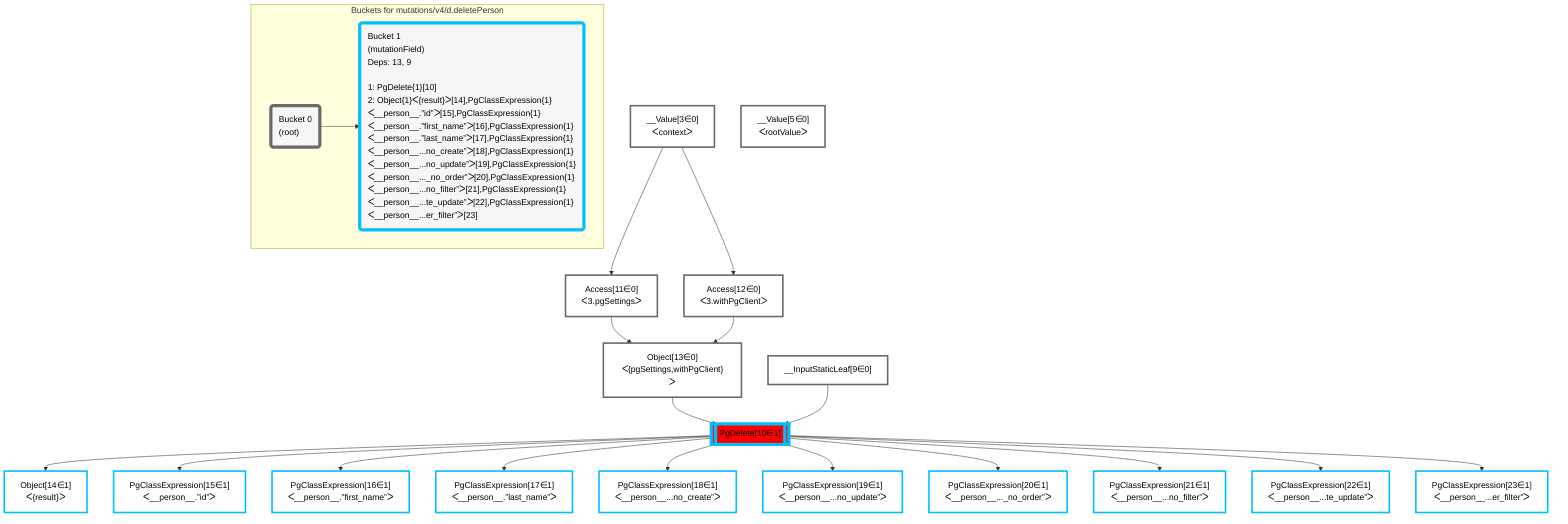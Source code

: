 graph TD
    classDef path fill:#eee,stroke:#000,color:#000
    classDef plan fill:#fff,stroke-width:3px,color:#000
    classDef itemplan fill:#fff,stroke-width:6px,color:#000
    classDef sideeffectplan fill:#f00,stroke-width:6px,color:#000
    classDef bucket fill:#f6f6f6,color:#000,stroke-width:6px,text-align:left


    %% define steps
    __Value3["__Value[3∈0]<br />ᐸcontextᐳ"]:::plan
    __Value5["__Value[5∈0]<br />ᐸrootValueᐳ"]:::plan
    __InputStaticLeaf9["__InputStaticLeaf[9∈0]"]:::plan
    Access11["Access[11∈0]<br />ᐸ3.pgSettingsᐳ"]:::plan
    Access12["Access[12∈0]<br />ᐸ3.withPgClientᐳ"]:::plan
    Object13["Object[13∈0]<br />ᐸ{pgSettings,withPgClient}ᐳ"]:::plan
    PgDelete10[["PgDelete[10∈1]"]]:::sideeffectplan
    Object14["Object[14∈1]<br />ᐸ{result}ᐳ"]:::plan
    PgClassExpression15["PgClassExpression[15∈1]<br />ᐸ__person__.”id”ᐳ"]:::plan
    PgClassExpression16["PgClassExpression[16∈1]<br />ᐸ__person__.”first_name”ᐳ"]:::plan
    PgClassExpression17["PgClassExpression[17∈1]<br />ᐸ__person__.”last_name”ᐳ"]:::plan
    PgClassExpression18["PgClassExpression[18∈1]<br />ᐸ__person__...no_create”ᐳ"]:::plan
    PgClassExpression19["PgClassExpression[19∈1]<br />ᐸ__person__...no_update”ᐳ"]:::plan
    PgClassExpression20["PgClassExpression[20∈1]<br />ᐸ__person__..._no_order”ᐳ"]:::plan
    PgClassExpression21["PgClassExpression[21∈1]<br />ᐸ__person__...no_filter”ᐳ"]:::plan
    PgClassExpression22["PgClassExpression[22∈1]<br />ᐸ__person__...te_update”ᐳ"]:::plan
    PgClassExpression23["PgClassExpression[23∈1]<br />ᐸ__person__...er_filter”ᐳ"]:::plan

    %% plan dependencies
    __Value3 --> Access11
    __Value3 --> Access12
    Access11 & Access12 --> Object13
    Object13 & __InputStaticLeaf9 --> PgDelete10
    PgDelete10 --> Object14
    PgDelete10 --> PgClassExpression15
    PgDelete10 --> PgClassExpression16
    PgDelete10 --> PgClassExpression17
    PgDelete10 --> PgClassExpression18
    PgDelete10 --> PgClassExpression19
    PgDelete10 --> PgClassExpression20
    PgDelete10 --> PgClassExpression21
    PgDelete10 --> PgClassExpression22
    PgDelete10 --> PgClassExpression23

    %% plan-to-path relationships

    subgraph "Buckets for mutations/v4/d.deletePerson"
    Bucket0("Bucket 0<br />(root)"):::bucket
    classDef bucket0 stroke:#696969
    class Bucket0,__Value3,__Value5,__InputStaticLeaf9,Access11,Access12,Object13 bucket0
    Bucket1("Bucket 1<br />(mutationField)<br />Deps: 13, 9<br /><br />1: PgDelete{1}[10]<br />2: Object{1}ᐸ{result}ᐳ[14],PgClassExpression{1}ᐸ__person__.”id”ᐳ[15],PgClassExpression{1}ᐸ__person__.”first_name”ᐳ[16],PgClassExpression{1}ᐸ__person__.”last_name”ᐳ[17],PgClassExpression{1}ᐸ__person__...no_create”ᐳ[18],PgClassExpression{1}ᐸ__person__...no_update”ᐳ[19],PgClassExpression{1}ᐸ__person__..._no_order”ᐳ[20],PgClassExpression{1}ᐸ__person__...no_filter”ᐳ[21],PgClassExpression{1}ᐸ__person__...te_update”ᐳ[22],PgClassExpression{1}ᐸ__person__...er_filter”ᐳ[23]"):::bucket
    classDef bucket1 stroke:#00bfff
    class Bucket1,PgDelete10,Object14,PgClassExpression15,PgClassExpression16,PgClassExpression17,PgClassExpression18,PgClassExpression19,PgClassExpression20,PgClassExpression21,PgClassExpression22,PgClassExpression23 bucket1
    Bucket0 --> Bucket1
    end